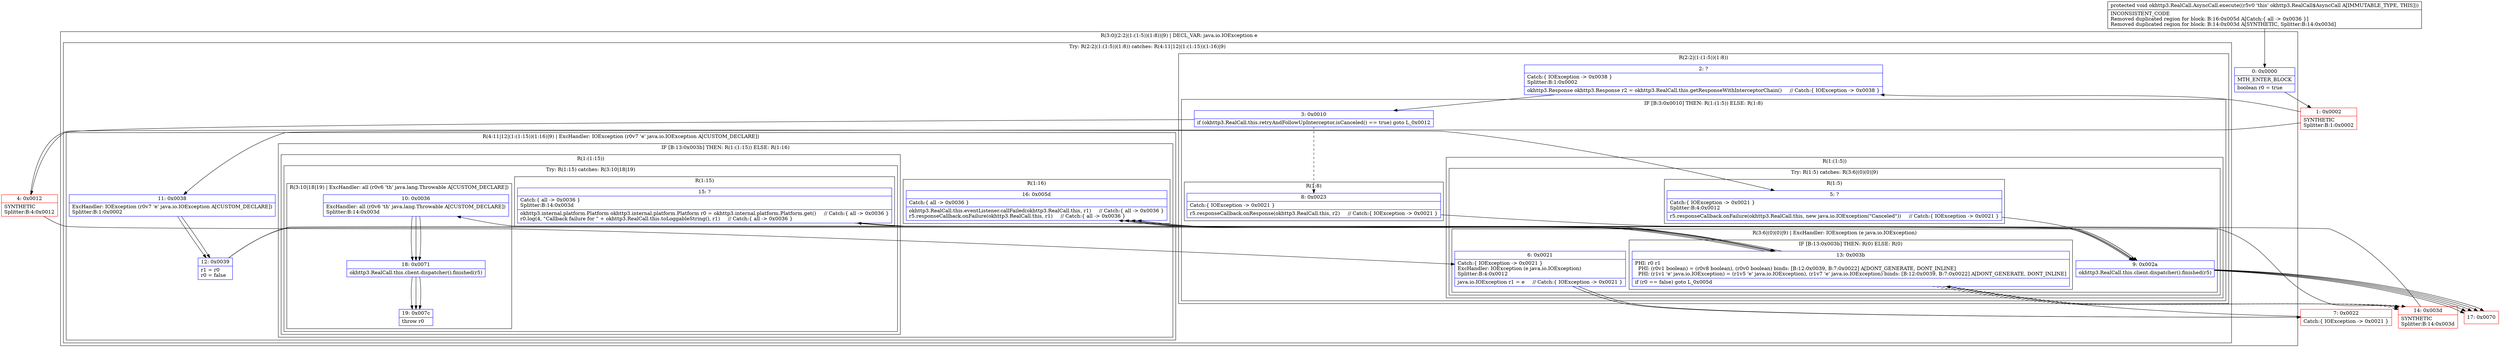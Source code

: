 digraph "CFG forokhttp3.RealCall.AsyncCall.execute()V" {
subgraph cluster_Region_1498534907 {
label = "R(3:0|(2:2|(1:(1:5))(1:8))|9) | DECL_VAR: java.io.IOException e\l";
node [shape=record,color=blue];
Node_0 [shape=record,label="{0\:\ 0x0000|MTH_ENTER_BLOCK\l|boolean r0 = true\l}"];
subgraph cluster_TryCatchRegion_713692825 {
label = "Try: R(2:2|(1:(1:5))(1:8)) catches: R(4:11|12|(1:(1:15))(1:16)|9)";
node [shape=record,color=blue];
subgraph cluster_Region_91715607 {
label = "R(2:2|(1:(1:5))(1:8))";
node [shape=record,color=blue];
Node_2 [shape=record,label="{2\:\ ?|Catch:\{ IOException \-\> 0x0038 \}\lSplitter:B:1:0x0002\l|okhttp3.Response okhttp3.Response r2 = okhttp3.RealCall.this.getResponseWithInterceptorChain()     \/\/ Catch:\{ IOException \-\> 0x0038 \}\l}"];
subgraph cluster_IfRegion_1717629861 {
label = "IF [B:3:0x0010] THEN: R(1:(1:5)) ELSE: R(1:8)";
node [shape=record,color=blue];
Node_3 [shape=record,label="{3\:\ 0x0010|if (okhttp3.RealCall.this.retryAndFollowUpInterceptor.isCanceled() == true) goto L_0x0012\l}"];
subgraph cluster_Region_560086015 {
label = "R(1:(1:5))";
node [shape=record,color=blue];
subgraph cluster_TryCatchRegion_1979040798 {
label = "Try: R(1:5) catches: R(3:6|(0)(0)|9)";
node [shape=record,color=blue];
subgraph cluster_Region_254880487 {
label = "R(1:5)";
node [shape=record,color=blue];
Node_5 [shape=record,label="{5\:\ ?|Catch:\{ IOException \-\> 0x0021 \}\lSplitter:B:4:0x0012\l|r5.responseCallback.onFailure(okhttp3.RealCall.this, new java.io.IOException(\"Canceled\"))     \/\/ Catch:\{ IOException \-\> 0x0021 \}\l}"];
}
subgraph cluster_Region_2076786220 {
label = "R(3:6|(0)(0)|9) | ExcHandler: IOException (e java.io.IOException)\l";
node [shape=record,color=blue];
Node_6 [shape=record,label="{6\:\ 0x0021|Catch:\{ IOException \-\> 0x0021 \}\lExcHandler: IOException (e java.io.IOException)\lSplitter:B:4:0x0012\l|java.io.IOException r1 = e     \/\/ Catch:\{ IOException \-\> 0x0021 \}\l}"];
subgraph cluster_IfRegion_595334549 {
label = "IF [B:13:0x003b] THEN: R(0) ELSE: R(0)";
node [shape=record,color=blue];
Node_13 [shape=record,label="{13\:\ 0x003b|PHI: r0 r1 \l  PHI: (r0v1 boolean) = (r0v8 boolean), (r0v0 boolean) binds: [B:12:0x0039, B:7:0x0022] A[DONT_GENERATE, DONT_INLINE]\l  PHI: (r1v1 'e' java.io.IOException) = (r1v5 'e' java.io.IOException), (r1v7 'e' java.io.IOException) binds: [B:12:0x0039, B:7:0x0022] A[DONT_GENERATE, DONT_INLINE]\l|if (r0 == false) goto L_0x005d\l}"];
subgraph cluster_Region_1856839039 {
label = "R(0)";
node [shape=record,color=blue];
}
subgraph cluster_Region_1579187862 {
label = "R(0)";
node [shape=record,color=blue];
}
}
Node_9 [shape=record,label="{9\:\ 0x002a|okhttp3.RealCall.this.client.dispatcher().finished(r5)\l}"];
}
}
}
subgraph cluster_Region_788431921 {
label = "R(1:8)";
node [shape=record,color=blue];
Node_8 [shape=record,label="{8\:\ 0x0023|Catch:\{ IOException \-\> 0x0021 \}\l|r5.responseCallback.onResponse(okhttp3.RealCall.this, r2)     \/\/ Catch:\{ IOException \-\> 0x0021 \}\l}"];
}
}
}
subgraph cluster_Region_510946442 {
label = "R(4:11|12|(1:(1:15))(1:16)|9) | ExcHandler: IOException (r0v7 'e' java.io.IOException A[CUSTOM_DECLARE])\l";
node [shape=record,color=blue];
Node_11 [shape=record,label="{11\:\ 0x0038|ExcHandler: IOException (r0v7 'e' java.io.IOException A[CUSTOM_DECLARE])\lSplitter:B:1:0x0002\l}"];
Node_12 [shape=record,label="{12\:\ 0x0039|r1 = r0\lr0 = false\l}"];
subgraph cluster_IfRegion_751894086 {
label = "IF [B:13:0x003b] THEN: R(1:(1:15)) ELSE: R(1:16)";
node [shape=record,color=blue];
Node_13 [shape=record,label="{13\:\ 0x003b|PHI: r0 r1 \l  PHI: (r0v1 boolean) = (r0v8 boolean), (r0v0 boolean) binds: [B:12:0x0039, B:7:0x0022] A[DONT_GENERATE, DONT_INLINE]\l  PHI: (r1v1 'e' java.io.IOException) = (r1v5 'e' java.io.IOException), (r1v7 'e' java.io.IOException) binds: [B:12:0x0039, B:7:0x0022] A[DONT_GENERATE, DONT_INLINE]\l|if (r0 == false) goto L_0x005d\l}"];
subgraph cluster_Region_86934648 {
label = "R(1:(1:15))";
node [shape=record,color=blue];
subgraph cluster_TryCatchRegion_55504936 {
label = "Try: R(1:15) catches: R(3:10|18|19)";
node [shape=record,color=blue];
subgraph cluster_Region_1189350883 {
label = "R(1:15)";
node [shape=record,color=blue];
Node_15 [shape=record,label="{15\:\ ?|Catch:\{ all \-\> 0x0036 \}\lSplitter:B:14:0x003d\l|okhttp3.internal.platform.Platform okhttp3.internal.platform.Platform r0 = okhttp3.internal.platform.Platform.get()     \/\/ Catch:\{ all \-\> 0x0036 \}\lr0.log(4, \"Callback failure for \" + okhttp3.RealCall.this.toLoggableString(), r1)     \/\/ Catch:\{ all \-\> 0x0036 \}\l}"];
}
subgraph cluster_Region_93213659 {
label = "R(3:10|18|19) | ExcHandler: all (r0v6 'th' java.lang.Throwable A[CUSTOM_DECLARE])\l";
node [shape=record,color=blue];
Node_10 [shape=record,label="{10\:\ 0x0036|ExcHandler: all (r0v6 'th' java.lang.Throwable A[CUSTOM_DECLARE])\lSplitter:B:14:0x003d\l}"];
Node_18 [shape=record,label="{18\:\ 0x0071|okhttp3.RealCall.this.client.dispatcher().finished(r5)\l}"];
Node_19 [shape=record,label="{19\:\ 0x007c|throw r0\l}"];
}
}
}
subgraph cluster_Region_1485265202 {
label = "R(1:16)";
node [shape=record,color=blue];
Node_16 [shape=record,label="{16\:\ 0x005d|Catch:\{ all \-\> 0x0036 \}\l|okhttp3.RealCall.this.eventListener.callFailed(okhttp3.RealCall.this, r1)     \/\/ Catch:\{ all \-\> 0x0036 \}\lr5.responseCallback.onFailure(okhttp3.RealCall.this, r1)     \/\/ Catch:\{ all \-\> 0x0036 \}\l}"];
}
}
Node_9 [shape=record,label="{9\:\ 0x002a|okhttp3.RealCall.this.client.dispatcher().finished(r5)\l}"];
}
}
Node_9 [shape=record,label="{9\:\ 0x002a|okhttp3.RealCall.this.client.dispatcher().finished(r5)\l}"];
}
subgraph cluster_Region_510946442 {
label = "R(4:11|12|(1:(1:15))(1:16)|9) | ExcHandler: IOException (r0v7 'e' java.io.IOException A[CUSTOM_DECLARE])\l";
node [shape=record,color=blue];
Node_11 [shape=record,label="{11\:\ 0x0038|ExcHandler: IOException (r0v7 'e' java.io.IOException A[CUSTOM_DECLARE])\lSplitter:B:1:0x0002\l}"];
Node_12 [shape=record,label="{12\:\ 0x0039|r1 = r0\lr0 = false\l}"];
subgraph cluster_IfRegion_751894086 {
label = "IF [B:13:0x003b] THEN: R(1:(1:15)) ELSE: R(1:16)";
node [shape=record,color=blue];
Node_13 [shape=record,label="{13\:\ 0x003b|PHI: r0 r1 \l  PHI: (r0v1 boolean) = (r0v8 boolean), (r0v0 boolean) binds: [B:12:0x0039, B:7:0x0022] A[DONT_GENERATE, DONT_INLINE]\l  PHI: (r1v1 'e' java.io.IOException) = (r1v5 'e' java.io.IOException), (r1v7 'e' java.io.IOException) binds: [B:12:0x0039, B:7:0x0022] A[DONT_GENERATE, DONT_INLINE]\l|if (r0 == false) goto L_0x005d\l}"];
subgraph cluster_Region_86934648 {
label = "R(1:(1:15))";
node [shape=record,color=blue];
subgraph cluster_TryCatchRegion_55504936 {
label = "Try: R(1:15) catches: R(3:10|18|19)";
node [shape=record,color=blue];
subgraph cluster_Region_1189350883 {
label = "R(1:15)";
node [shape=record,color=blue];
Node_15 [shape=record,label="{15\:\ ?|Catch:\{ all \-\> 0x0036 \}\lSplitter:B:14:0x003d\l|okhttp3.internal.platform.Platform okhttp3.internal.platform.Platform r0 = okhttp3.internal.platform.Platform.get()     \/\/ Catch:\{ all \-\> 0x0036 \}\lr0.log(4, \"Callback failure for \" + okhttp3.RealCall.this.toLoggableString(), r1)     \/\/ Catch:\{ all \-\> 0x0036 \}\l}"];
}
subgraph cluster_Region_93213659 {
label = "R(3:10|18|19) | ExcHandler: all (r0v6 'th' java.lang.Throwable A[CUSTOM_DECLARE])\l";
node [shape=record,color=blue];
Node_10 [shape=record,label="{10\:\ 0x0036|ExcHandler: all (r0v6 'th' java.lang.Throwable A[CUSTOM_DECLARE])\lSplitter:B:14:0x003d\l}"];
Node_18 [shape=record,label="{18\:\ 0x0071|okhttp3.RealCall.this.client.dispatcher().finished(r5)\l}"];
Node_19 [shape=record,label="{19\:\ 0x007c|throw r0\l}"];
}
}
}
subgraph cluster_Region_1485265202 {
label = "R(1:16)";
node [shape=record,color=blue];
Node_16 [shape=record,label="{16\:\ 0x005d|Catch:\{ all \-\> 0x0036 \}\l|okhttp3.RealCall.this.eventListener.callFailed(okhttp3.RealCall.this, r1)     \/\/ Catch:\{ all \-\> 0x0036 \}\lr5.responseCallback.onFailure(okhttp3.RealCall.this, r1)     \/\/ Catch:\{ all \-\> 0x0036 \}\l}"];
}
}
Node_9 [shape=record,label="{9\:\ 0x002a|okhttp3.RealCall.this.client.dispatcher().finished(r5)\l}"];
}
subgraph cluster_Region_93213659 {
label = "R(3:10|18|19) | ExcHandler: all (r0v6 'th' java.lang.Throwable A[CUSTOM_DECLARE])\l";
node [shape=record,color=blue];
Node_10 [shape=record,label="{10\:\ 0x0036|ExcHandler: all (r0v6 'th' java.lang.Throwable A[CUSTOM_DECLARE])\lSplitter:B:14:0x003d\l}"];
Node_18 [shape=record,label="{18\:\ 0x0071|okhttp3.RealCall.this.client.dispatcher().finished(r5)\l}"];
Node_19 [shape=record,label="{19\:\ 0x007c|throw r0\l}"];
}
subgraph cluster_Region_2076786220 {
label = "R(3:6|(0)(0)|9) | ExcHandler: IOException (e java.io.IOException)\l";
node [shape=record,color=blue];
Node_6 [shape=record,label="{6\:\ 0x0021|Catch:\{ IOException \-\> 0x0021 \}\lExcHandler: IOException (e java.io.IOException)\lSplitter:B:4:0x0012\l|java.io.IOException r1 = e     \/\/ Catch:\{ IOException \-\> 0x0021 \}\l}"];
subgraph cluster_IfRegion_595334549 {
label = "IF [B:13:0x003b] THEN: R(0) ELSE: R(0)";
node [shape=record,color=blue];
Node_13 [shape=record,label="{13\:\ 0x003b|PHI: r0 r1 \l  PHI: (r0v1 boolean) = (r0v8 boolean), (r0v0 boolean) binds: [B:12:0x0039, B:7:0x0022] A[DONT_GENERATE, DONT_INLINE]\l  PHI: (r1v1 'e' java.io.IOException) = (r1v5 'e' java.io.IOException), (r1v7 'e' java.io.IOException) binds: [B:12:0x0039, B:7:0x0022] A[DONT_GENERATE, DONT_INLINE]\l|if (r0 == false) goto L_0x005d\l}"];
subgraph cluster_Region_1856839039 {
label = "R(0)";
node [shape=record,color=blue];
}
subgraph cluster_Region_1579187862 {
label = "R(0)";
node [shape=record,color=blue];
}
}
Node_9 [shape=record,label="{9\:\ 0x002a|okhttp3.RealCall.this.client.dispatcher().finished(r5)\l}"];
}
Node_1 [shape=record,color=red,label="{1\:\ 0x0002|SYNTHETIC\lSplitter:B:1:0x0002\l}"];
Node_4 [shape=record,color=red,label="{4\:\ 0x0012|SYNTHETIC\lSplitter:B:4:0x0012\l}"];
Node_7 [shape=record,color=red,label="{7\:\ 0x0022|Catch:\{ IOException \-\> 0x0021 \}\l}"];
Node_14 [shape=record,color=red,label="{14\:\ 0x003d|SYNTHETIC\lSplitter:B:14:0x003d\l}"];
Node_17 [shape=record,color=red,label="{17\:\ 0x0070}"];
MethodNode[shape=record,label="{protected void okhttp3.RealCall.AsyncCall.execute((r5v0 'this' okhttp3.RealCall$AsyncCall A[IMMUTABLE_TYPE, THIS]))  | INCONSISTENT_CODE\lRemoved duplicated region for block: B:16:0x005d A[Catch:\{ all \-\> 0x0036 \}]\lRemoved duplicated region for block: B:14:0x003d A[SYNTHETIC, Splitter:B:14:0x003d]\l}"];
MethodNode -> Node_0;
Node_0 -> Node_1;
Node_2 -> Node_3;
Node_3 -> Node_4;
Node_3 -> Node_8[style=dashed];
Node_5 -> Node_9;
Node_6 -> Node_7;
Node_13 -> Node_14[style=dashed];
Node_13 -> Node_16;
Node_9 -> Node_17;
Node_8 -> Node_9;
Node_11 -> Node_12;
Node_12 -> Node_13;
Node_13 -> Node_14[style=dashed];
Node_13 -> Node_16;
Node_15 -> Node_9;
Node_10 -> Node_18;
Node_18 -> Node_19;
Node_16 -> Node_9;
Node_9 -> Node_17;
Node_9 -> Node_17;
Node_11 -> Node_12;
Node_12 -> Node_13;
Node_13 -> Node_14[style=dashed];
Node_13 -> Node_16;
Node_15 -> Node_9;
Node_10 -> Node_18;
Node_18 -> Node_19;
Node_16 -> Node_9;
Node_9 -> Node_17;
Node_10 -> Node_18;
Node_18 -> Node_19;
Node_6 -> Node_7;
Node_13 -> Node_14[style=dashed];
Node_13 -> Node_16;
Node_9 -> Node_17;
Node_1 -> Node_2;
Node_1 -> Node_11;
Node_4 -> Node_5;
Node_4 -> Node_6;
Node_7 -> Node_13;
Node_14 -> Node_15;
Node_14 -> Node_10;
}

